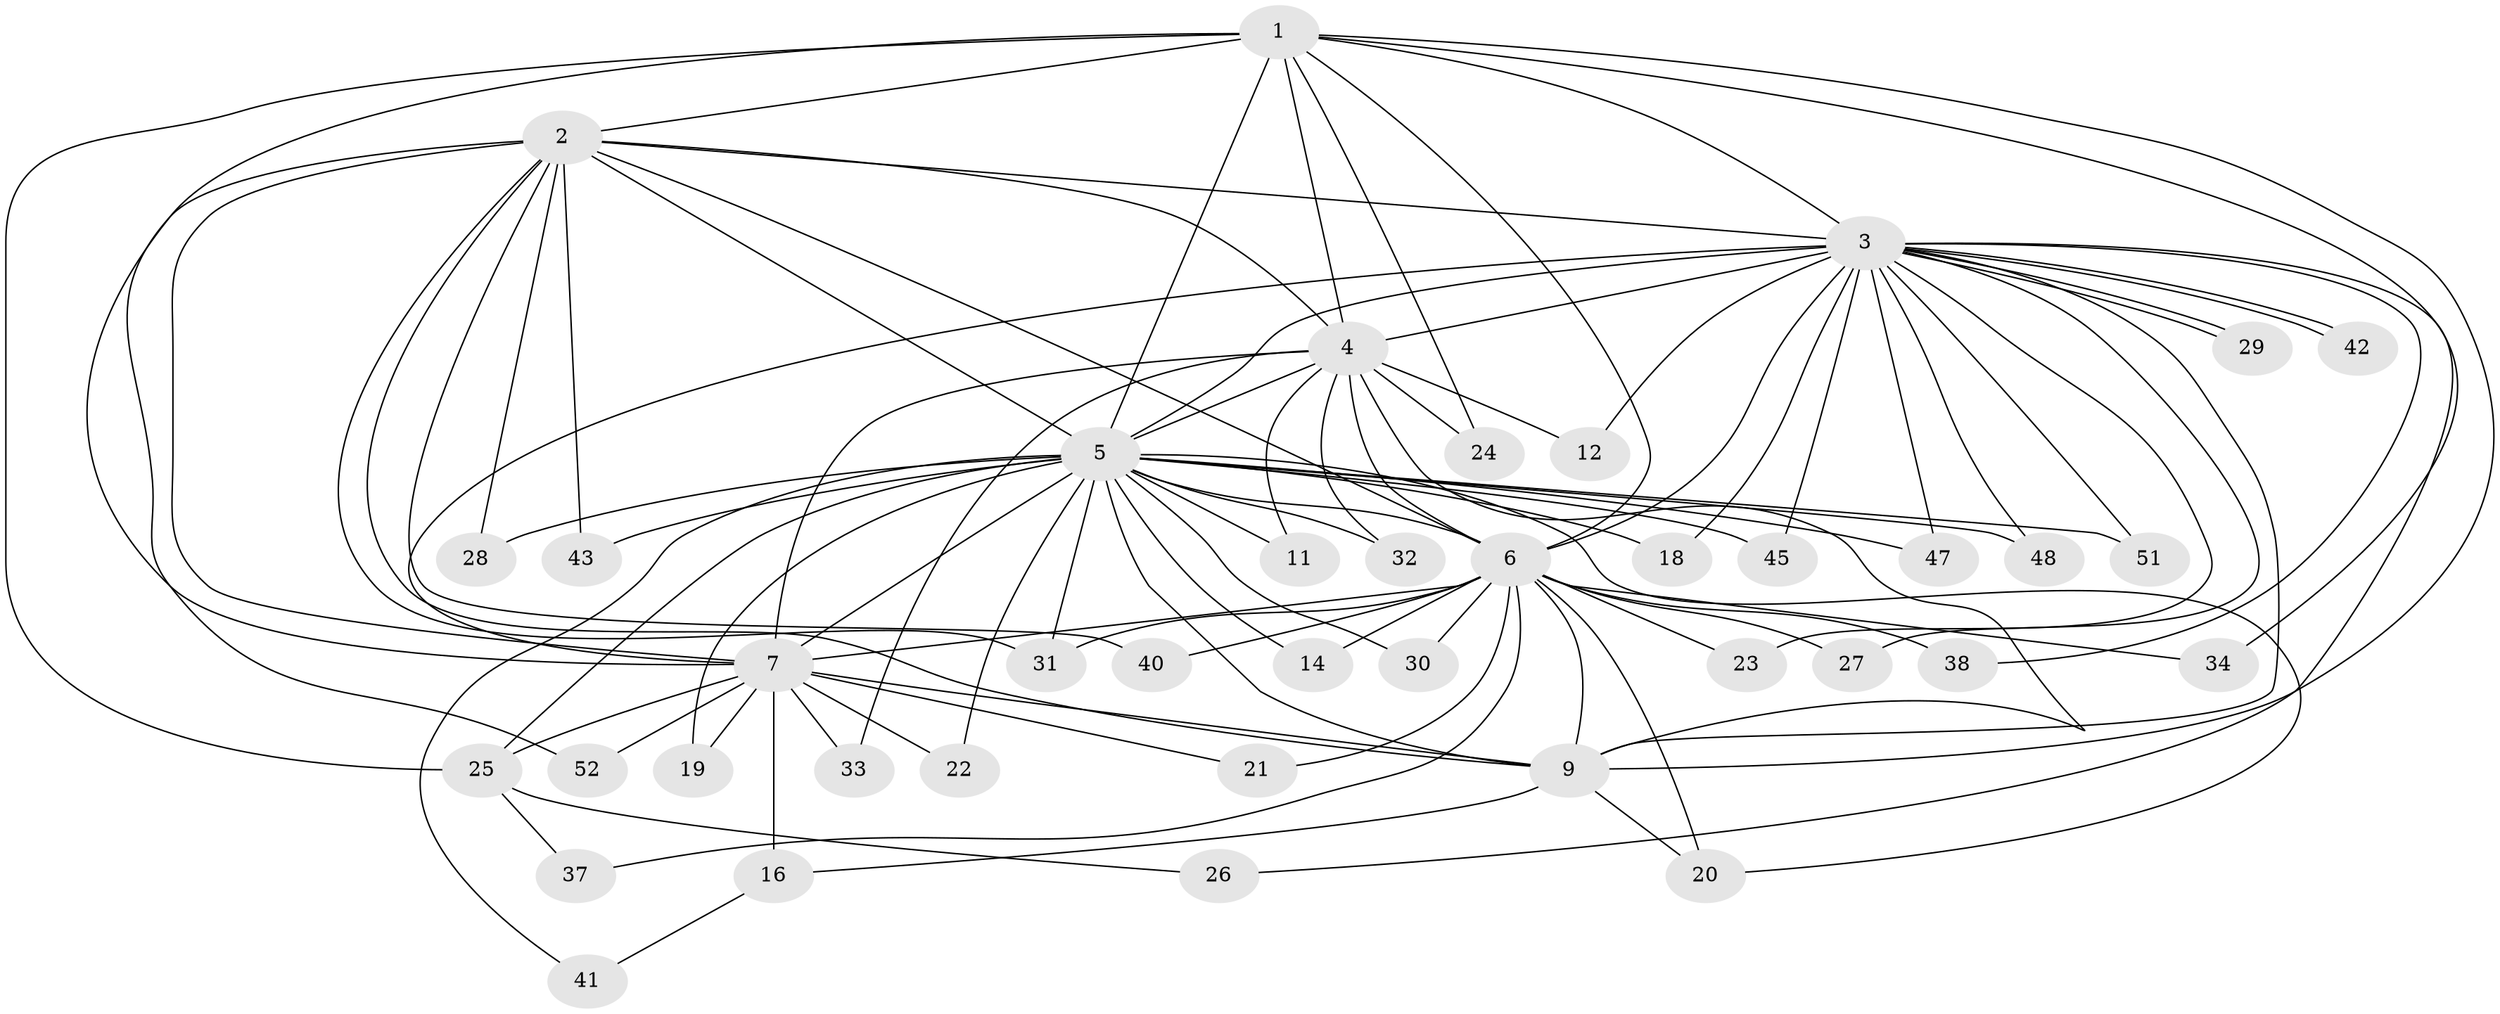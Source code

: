// Generated by graph-tools (version 1.1) at 2025/51/02/27/25 19:51:53]
// undirected, 40 vertices, 95 edges
graph export_dot {
graph [start="1"]
  node [color=gray90,style=filled];
  1 [super="+39"];
  2 [super="+10"];
  3 [super="+46"];
  4 [super="+35"];
  5 [super="+8"];
  6 [super="+15"];
  7 [super="+49"];
  9 [super="+13"];
  11;
  12;
  14;
  16 [super="+17"];
  18;
  19;
  20 [super="+53"];
  21;
  22;
  23;
  24;
  25 [super="+44"];
  26;
  27;
  28;
  29;
  30;
  31 [super="+50"];
  32;
  33 [super="+36"];
  34;
  37;
  38;
  40;
  41;
  42;
  43;
  45;
  47;
  48;
  51;
  52;
  1 -- 2 [weight=2];
  1 -- 3;
  1 -- 4;
  1 -- 5 [weight=2];
  1 -- 6;
  1 -- 7;
  1 -- 9;
  1 -- 24;
  1 -- 34;
  1 -- 25;
  2 -- 3 [weight=2];
  2 -- 4 [weight=2];
  2 -- 5 [weight=4];
  2 -- 6 [weight=2];
  2 -- 7 [weight=2];
  2 -- 9 [weight=2];
  2 -- 31;
  2 -- 40;
  2 -- 43;
  2 -- 52;
  2 -- 28;
  3 -- 4;
  3 -- 5 [weight=2];
  3 -- 6;
  3 -- 7 [weight=2];
  3 -- 9;
  3 -- 12;
  3 -- 18;
  3 -- 23;
  3 -- 26;
  3 -- 27;
  3 -- 29;
  3 -- 29;
  3 -- 38;
  3 -- 42;
  3 -- 42;
  3 -- 45;
  3 -- 47;
  3 -- 48;
  3 -- 51;
  4 -- 5 [weight=2];
  4 -- 6 [weight=3];
  4 -- 7;
  4 -- 9;
  4 -- 11;
  4 -- 12;
  4 -- 24;
  4 -- 32;
  4 -- 33 [weight=2];
  5 -- 6 [weight=2];
  5 -- 7 [weight=3];
  5 -- 9 [weight=3];
  5 -- 14;
  5 -- 18;
  5 -- 22;
  5 -- 25;
  5 -- 28;
  5 -- 48;
  5 -- 51;
  5 -- 11;
  5 -- 19;
  5 -- 30;
  5 -- 32;
  5 -- 41;
  5 -- 43;
  5 -- 45;
  5 -- 47;
  5 -- 20;
  5 -- 31;
  6 -- 7;
  6 -- 9;
  6 -- 14;
  6 -- 20;
  6 -- 23;
  6 -- 27;
  6 -- 30;
  6 -- 31;
  6 -- 34;
  6 -- 38;
  6 -- 40;
  6 -- 21;
  6 -- 37;
  7 -- 9;
  7 -- 16 [weight=2];
  7 -- 19;
  7 -- 21;
  7 -- 22;
  7 -- 25;
  7 -- 33;
  7 -- 52;
  9 -- 16;
  9 -- 20;
  16 -- 41;
  25 -- 26;
  25 -- 37;
}
